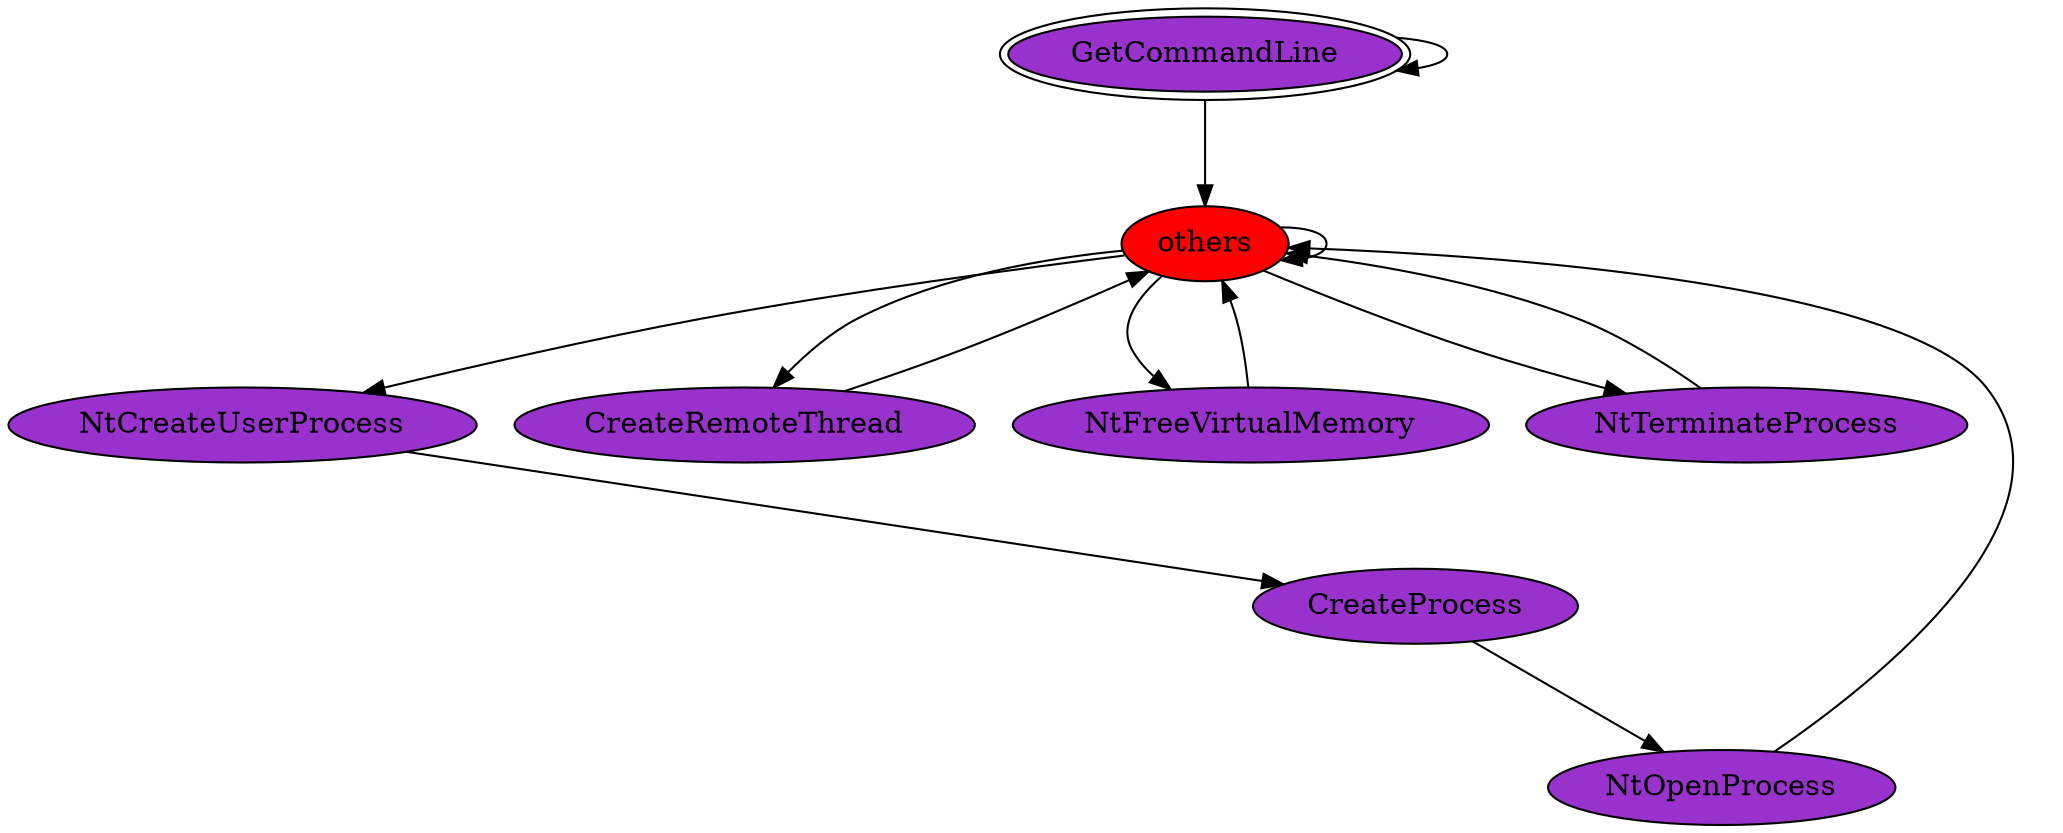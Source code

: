 digraph "./REPORTS/6166/API_PER_CATEGORY/CreateRemoteThread.exe_5828_Processes_API_per_Category_Transition_Matrix" {
	GetCommandLine [label=GetCommandLine fillcolor=darkorchid peripheries=2 style=filled]
	GetCommandLine -> GetCommandLine [label=0.5 fontcolor=white]
	others [label=others fillcolor=red style=filled]
	GetCommandLine -> others [label=0.5 fontcolor=white]
	others -> others [label=0.9474 fontcolor=white]
	NtCreateUserProcess [label=NtCreateUserProcess fillcolor=darkorchid style=filled]
	others -> NtCreateUserProcess [label=0.0105 fontcolor=white]
	CreateRemoteThread [label=CreateRemoteThread fillcolor=darkorchid style=filled]
	others -> CreateRemoteThread [label=0.0105 fontcolor=white]
	NtFreeVirtualMemory [label=NtFreeVirtualMemory fillcolor=darkorchid style=filled]
	others -> NtFreeVirtualMemory [label=0.0105 fontcolor=white]
	NtTerminateProcess [label=NtTerminateProcess fillcolor=darkorchid style=filled]
	others -> NtTerminateProcess [label=0.0211 fontcolor=white]
	CreateProcess [label=CreateProcess fillcolor=darkorchid style=filled]
	NtCreateUserProcess -> CreateProcess [label=1.0 fontcolor=white]
	NtOpenProcess [label=NtOpenProcess fillcolor=darkorchid style=filled]
	CreateProcess -> NtOpenProcess [label=1.0 fontcolor=white]
	NtOpenProcess -> others [label=1.0 fontcolor=white]
	CreateRemoteThread -> others [label=1.0 fontcolor=white]
	NtFreeVirtualMemory -> others [label=1.0 fontcolor=white]
	NtTerminateProcess -> others [label=1.0 fontcolor=white]
}
